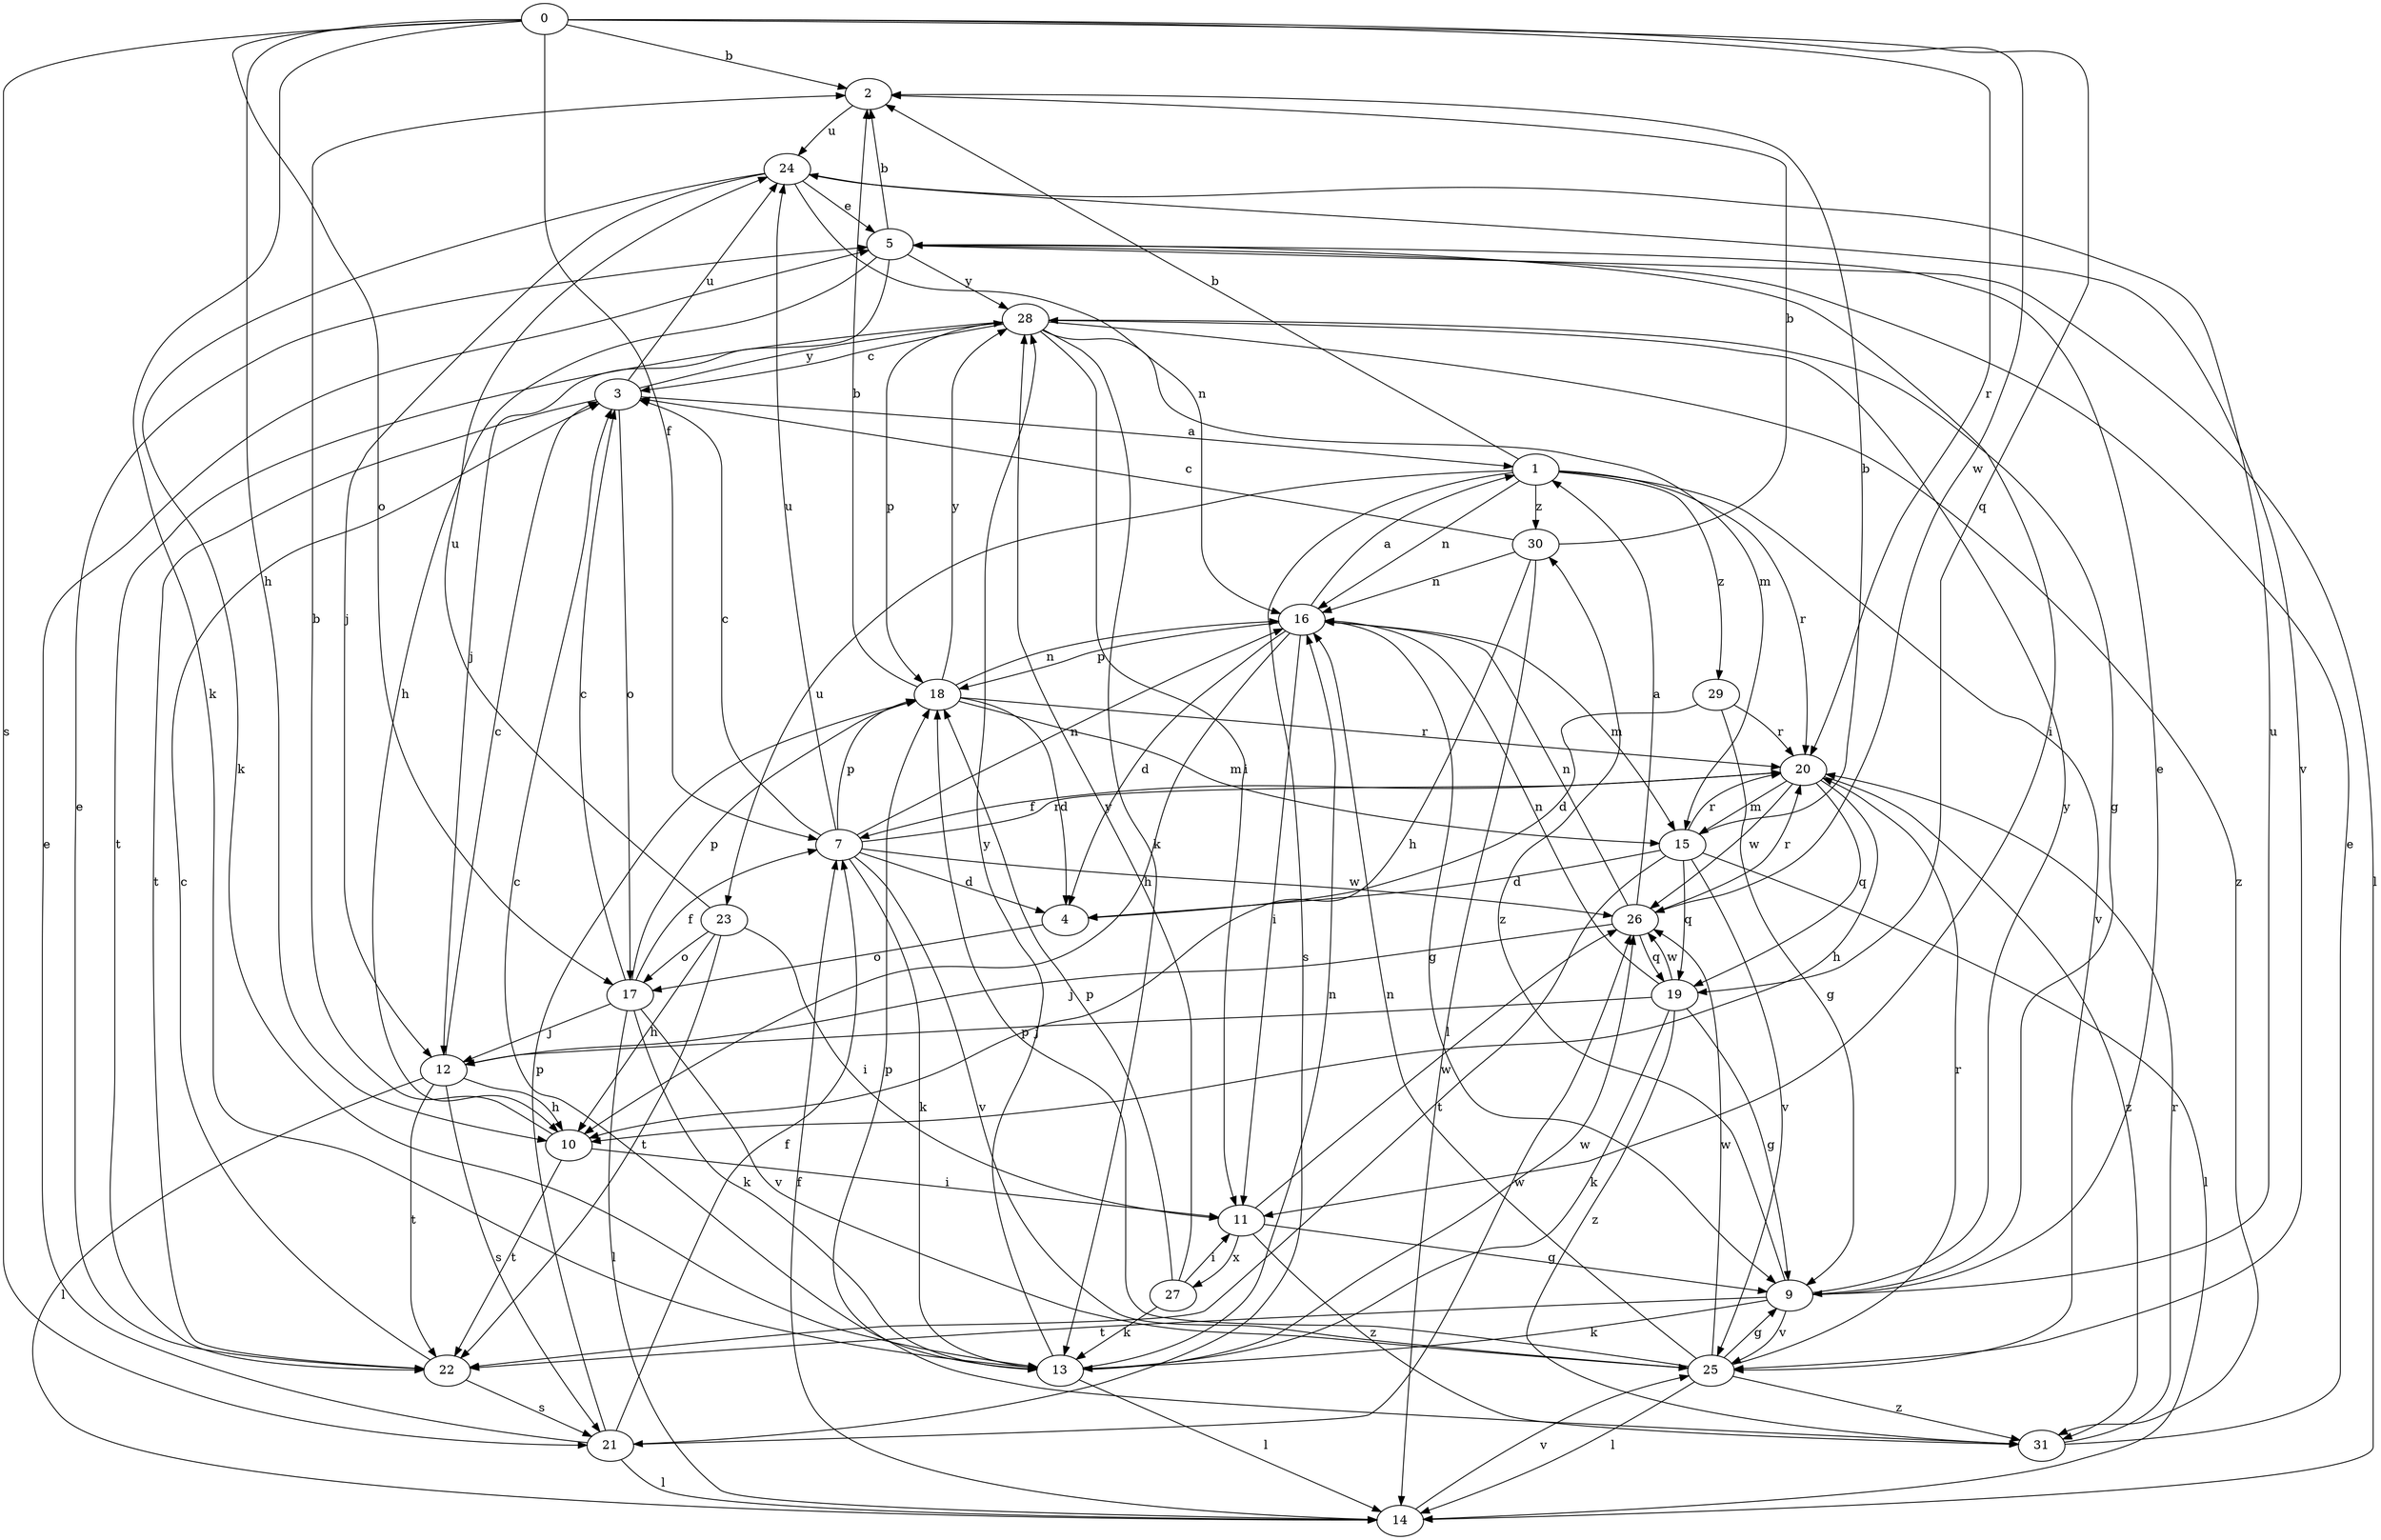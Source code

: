 strict digraph  {
0;
1;
2;
3;
4;
5;
7;
9;
10;
11;
12;
13;
14;
15;
16;
17;
18;
19;
20;
21;
22;
23;
24;
25;
26;
27;
28;
29;
30;
31;
0 -> 2  [label=b];
0 -> 7  [label=f];
0 -> 10  [label=h];
0 -> 13  [label=k];
0 -> 17  [label=o];
0 -> 19  [label=q];
0 -> 20  [label=r];
0 -> 21  [label=s];
0 -> 26  [label=w];
1 -> 2  [label=b];
1 -> 16  [label=n];
1 -> 20  [label=r];
1 -> 21  [label=s];
1 -> 23  [label=u];
1 -> 25  [label=v];
1 -> 29  [label=z];
1 -> 30  [label=z];
2 -> 24  [label=u];
3 -> 1  [label=a];
3 -> 17  [label=o];
3 -> 22  [label=t];
3 -> 24  [label=u];
3 -> 28  [label=y];
4 -> 17  [label=o];
5 -> 2  [label=b];
5 -> 10  [label=h];
5 -> 11  [label=i];
5 -> 12  [label=j];
5 -> 14  [label=l];
5 -> 28  [label=y];
7 -> 3  [label=c];
7 -> 4  [label=d];
7 -> 13  [label=k];
7 -> 16  [label=n];
7 -> 18  [label=p];
7 -> 20  [label=r];
7 -> 24  [label=u];
7 -> 25  [label=v];
7 -> 26  [label=w];
9 -> 5  [label=e];
9 -> 13  [label=k];
9 -> 22  [label=t];
9 -> 24  [label=u];
9 -> 25  [label=v];
9 -> 28  [label=y];
9 -> 30  [label=z];
10 -> 2  [label=b];
10 -> 11  [label=i];
10 -> 22  [label=t];
11 -> 9  [label=g];
11 -> 26  [label=w];
11 -> 27  [label=x];
11 -> 31  [label=z];
12 -> 3  [label=c];
12 -> 10  [label=h];
12 -> 14  [label=l];
12 -> 21  [label=s];
12 -> 22  [label=t];
13 -> 3  [label=c];
13 -> 14  [label=l];
13 -> 16  [label=n];
13 -> 26  [label=w];
13 -> 28  [label=y];
14 -> 7  [label=f];
14 -> 25  [label=v];
15 -> 2  [label=b];
15 -> 4  [label=d];
15 -> 14  [label=l];
15 -> 19  [label=q];
15 -> 20  [label=r];
15 -> 22  [label=t];
15 -> 25  [label=v];
16 -> 1  [label=a];
16 -> 4  [label=d];
16 -> 9  [label=g];
16 -> 10  [label=h];
16 -> 11  [label=i];
16 -> 15  [label=m];
16 -> 18  [label=p];
17 -> 3  [label=c];
17 -> 7  [label=f];
17 -> 12  [label=j];
17 -> 13  [label=k];
17 -> 14  [label=l];
17 -> 18  [label=p];
17 -> 25  [label=v];
18 -> 2  [label=b];
18 -> 4  [label=d];
18 -> 15  [label=m];
18 -> 16  [label=n];
18 -> 20  [label=r];
18 -> 28  [label=y];
19 -> 9  [label=g];
19 -> 12  [label=j];
19 -> 13  [label=k];
19 -> 16  [label=n];
19 -> 26  [label=w];
19 -> 31  [label=z];
20 -> 7  [label=f];
20 -> 10  [label=h];
20 -> 15  [label=m];
20 -> 19  [label=q];
20 -> 26  [label=w];
20 -> 31  [label=z];
21 -> 5  [label=e];
21 -> 7  [label=f];
21 -> 14  [label=l];
21 -> 18  [label=p];
21 -> 26  [label=w];
22 -> 3  [label=c];
22 -> 5  [label=e];
22 -> 21  [label=s];
23 -> 10  [label=h];
23 -> 11  [label=i];
23 -> 17  [label=o];
23 -> 22  [label=t];
23 -> 24  [label=u];
24 -> 5  [label=e];
24 -> 12  [label=j];
24 -> 13  [label=k];
24 -> 16  [label=n];
24 -> 25  [label=v];
25 -> 9  [label=g];
25 -> 14  [label=l];
25 -> 16  [label=n];
25 -> 18  [label=p];
25 -> 20  [label=r];
25 -> 26  [label=w];
25 -> 31  [label=z];
26 -> 1  [label=a];
26 -> 12  [label=j];
26 -> 16  [label=n];
26 -> 19  [label=q];
26 -> 20  [label=r];
27 -> 11  [label=i];
27 -> 13  [label=k];
27 -> 18  [label=p];
27 -> 28  [label=y];
28 -> 3  [label=c];
28 -> 9  [label=g];
28 -> 11  [label=i];
28 -> 13  [label=k];
28 -> 15  [label=m];
28 -> 18  [label=p];
28 -> 22  [label=t];
28 -> 31  [label=z];
29 -> 4  [label=d];
29 -> 9  [label=g];
29 -> 20  [label=r];
30 -> 2  [label=b];
30 -> 3  [label=c];
30 -> 10  [label=h];
30 -> 14  [label=l];
30 -> 16  [label=n];
31 -> 5  [label=e];
31 -> 18  [label=p];
31 -> 20  [label=r];
}

